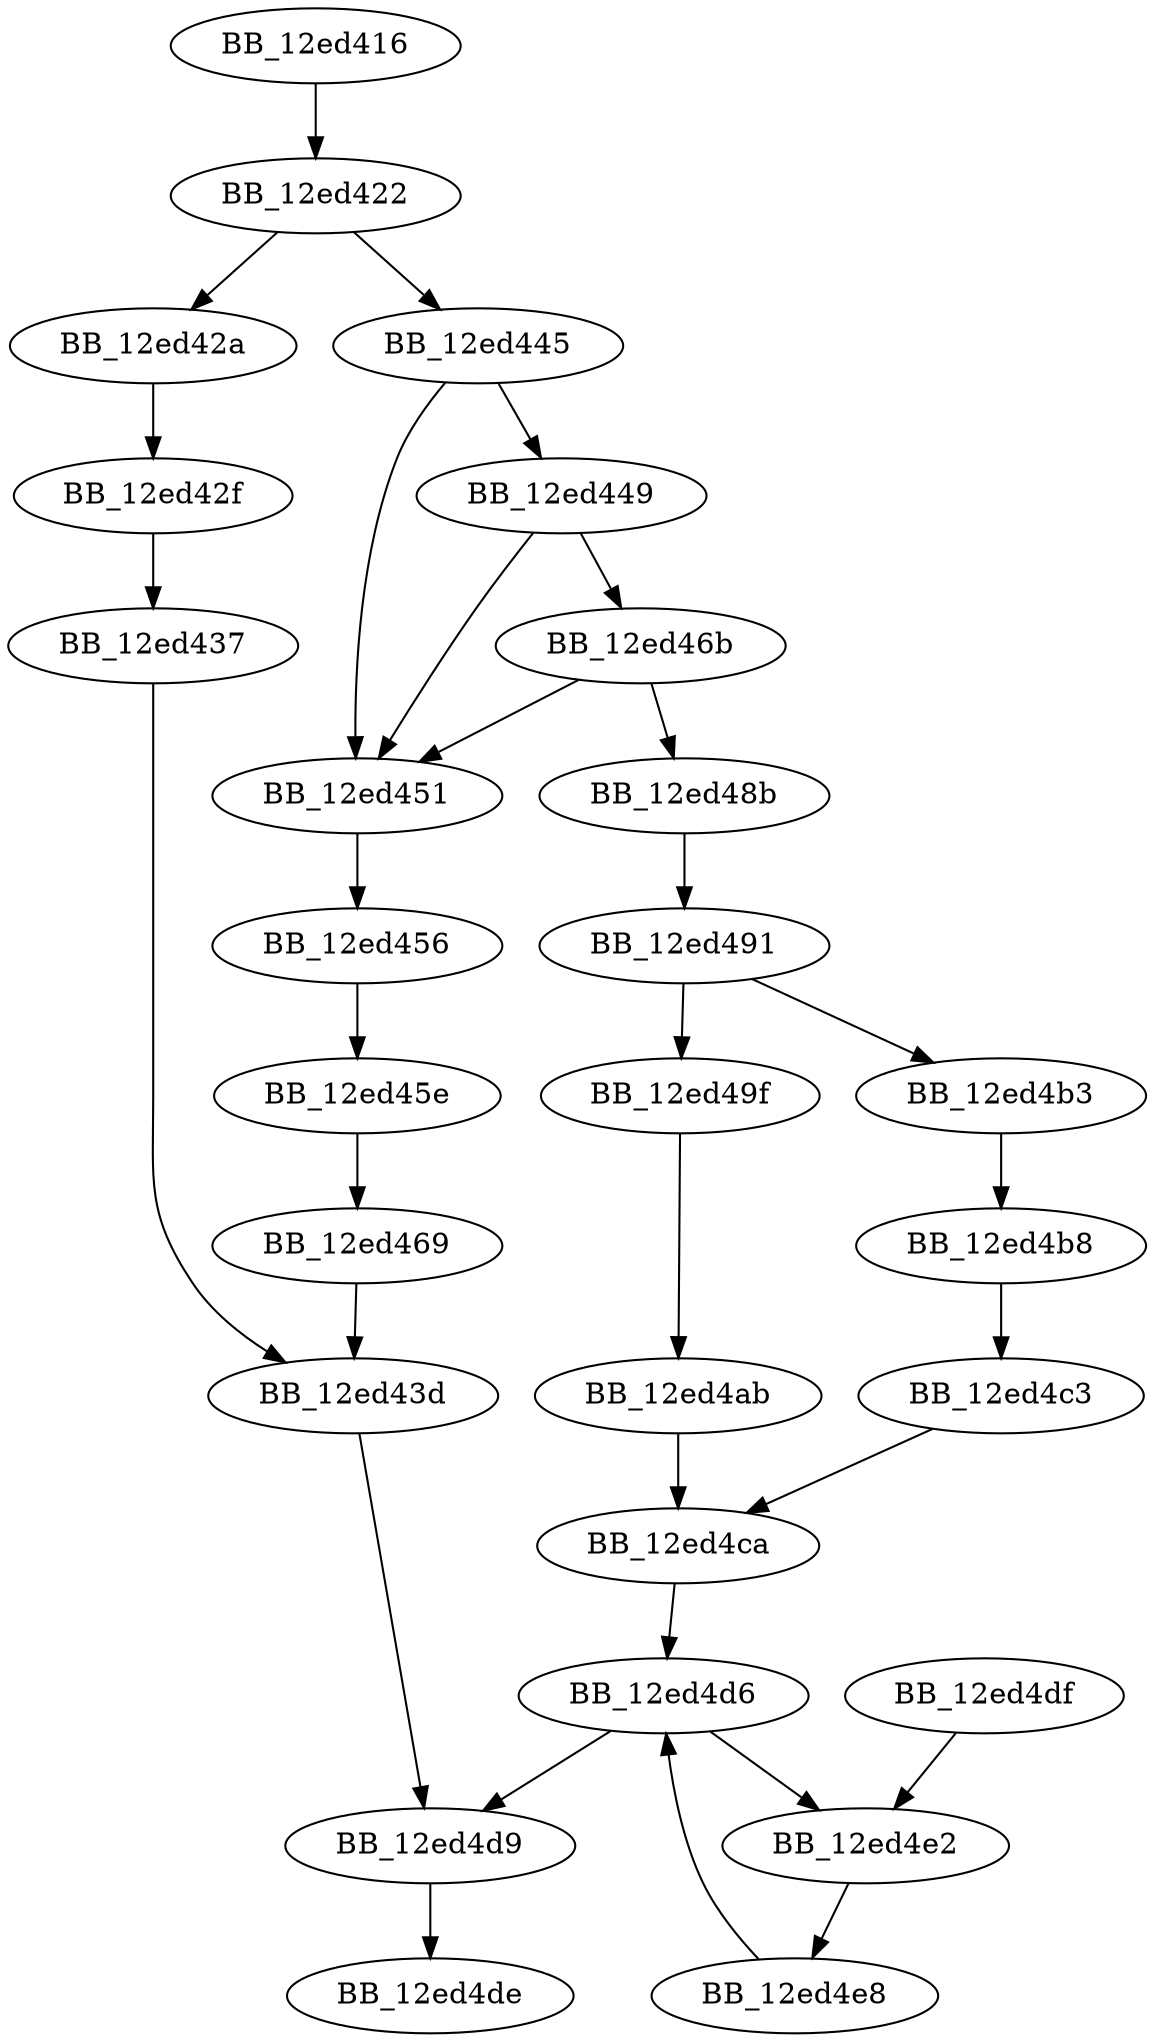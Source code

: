 DiGraph __write{
BB_12ed416->BB_12ed422
BB_12ed422->BB_12ed42a
BB_12ed422->BB_12ed445
BB_12ed42a->BB_12ed42f
BB_12ed42f->BB_12ed437
BB_12ed437->BB_12ed43d
BB_12ed43d->BB_12ed4d9
BB_12ed445->BB_12ed449
BB_12ed445->BB_12ed451
BB_12ed449->BB_12ed451
BB_12ed449->BB_12ed46b
BB_12ed451->BB_12ed456
BB_12ed456->BB_12ed45e
BB_12ed45e->BB_12ed469
BB_12ed469->BB_12ed43d
BB_12ed46b->BB_12ed451
BB_12ed46b->BB_12ed48b
BB_12ed48b->BB_12ed491
BB_12ed491->BB_12ed49f
BB_12ed491->BB_12ed4b3
BB_12ed49f->BB_12ed4ab
BB_12ed4ab->BB_12ed4ca
BB_12ed4b3->BB_12ed4b8
BB_12ed4b8->BB_12ed4c3
BB_12ed4c3->BB_12ed4ca
BB_12ed4ca->BB_12ed4d6
BB_12ed4d6->BB_12ed4d9
BB_12ed4d6->BB_12ed4e2
BB_12ed4d9->BB_12ed4de
BB_12ed4df->BB_12ed4e2
BB_12ed4e2->BB_12ed4e8
BB_12ed4e8->BB_12ed4d6
}
